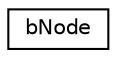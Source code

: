 digraph G
{
  edge [fontname="Helvetica",fontsize="10",labelfontname="Helvetica",labelfontsize="10"];
  node [fontname="Helvetica",fontsize="10",shape=record];
  rankdir=LR;
  Node1 [label="bNode",height=0.2,width=0.4,color="black", fillcolor="white", style="filled",URL="$dc/daa/structbNode.html"];
}
